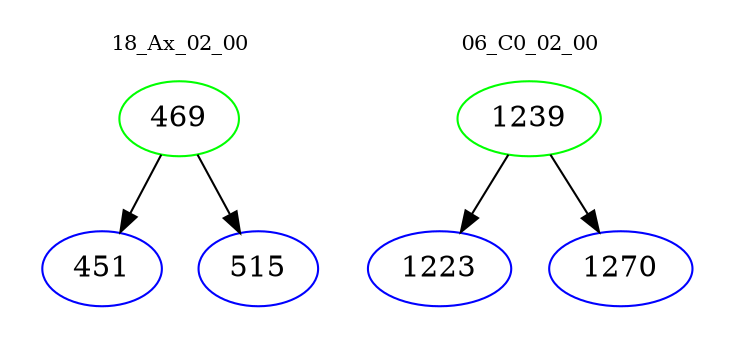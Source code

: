 digraph{
subgraph cluster_0 {
color = white
label = "18_Ax_02_00";
fontsize=10;
T0_469 [label="469", color="green"]
T0_469 -> T0_451 [color="black"]
T0_451 [label="451", color="blue"]
T0_469 -> T0_515 [color="black"]
T0_515 [label="515", color="blue"]
}
subgraph cluster_1 {
color = white
label = "06_C0_02_00";
fontsize=10;
T1_1239 [label="1239", color="green"]
T1_1239 -> T1_1223 [color="black"]
T1_1223 [label="1223", color="blue"]
T1_1239 -> T1_1270 [color="black"]
T1_1270 [label="1270", color="blue"]
}
}
